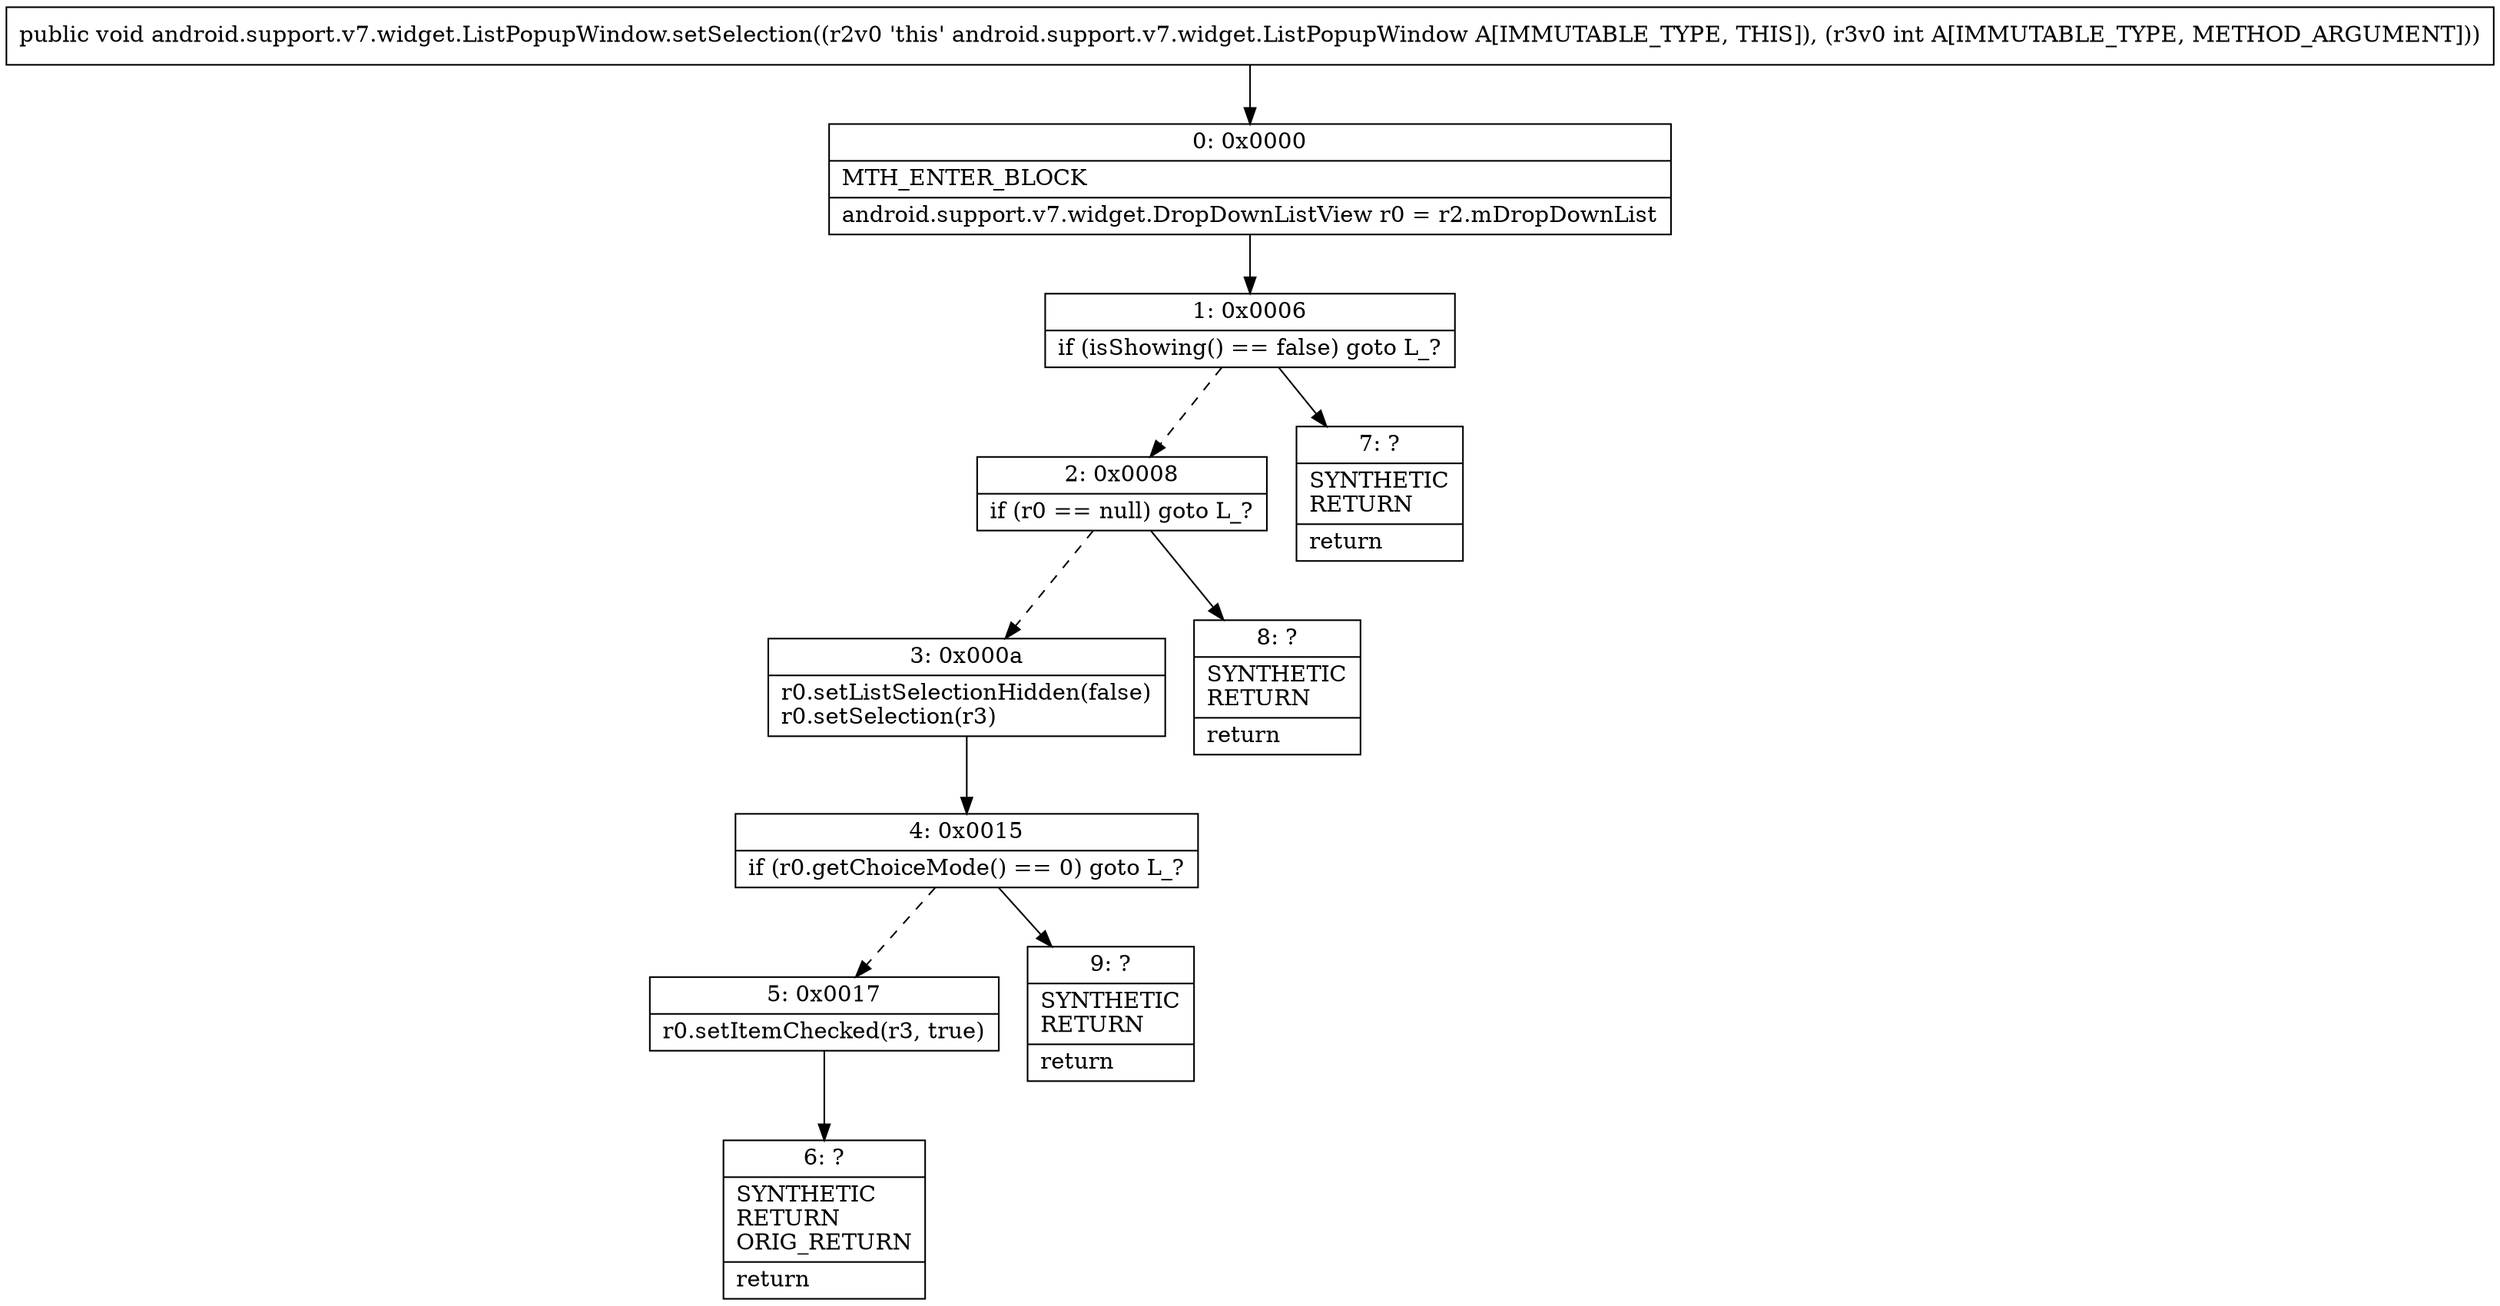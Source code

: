 digraph "CFG forandroid.support.v7.widget.ListPopupWindow.setSelection(I)V" {
Node_0 [shape=record,label="{0\:\ 0x0000|MTH_ENTER_BLOCK\l|android.support.v7.widget.DropDownListView r0 = r2.mDropDownList\l}"];
Node_1 [shape=record,label="{1\:\ 0x0006|if (isShowing() == false) goto L_?\l}"];
Node_2 [shape=record,label="{2\:\ 0x0008|if (r0 == null) goto L_?\l}"];
Node_3 [shape=record,label="{3\:\ 0x000a|r0.setListSelectionHidden(false)\lr0.setSelection(r3)\l}"];
Node_4 [shape=record,label="{4\:\ 0x0015|if (r0.getChoiceMode() == 0) goto L_?\l}"];
Node_5 [shape=record,label="{5\:\ 0x0017|r0.setItemChecked(r3, true)\l}"];
Node_6 [shape=record,label="{6\:\ ?|SYNTHETIC\lRETURN\lORIG_RETURN\l|return\l}"];
Node_7 [shape=record,label="{7\:\ ?|SYNTHETIC\lRETURN\l|return\l}"];
Node_8 [shape=record,label="{8\:\ ?|SYNTHETIC\lRETURN\l|return\l}"];
Node_9 [shape=record,label="{9\:\ ?|SYNTHETIC\lRETURN\l|return\l}"];
MethodNode[shape=record,label="{public void android.support.v7.widget.ListPopupWindow.setSelection((r2v0 'this' android.support.v7.widget.ListPopupWindow A[IMMUTABLE_TYPE, THIS]), (r3v0 int A[IMMUTABLE_TYPE, METHOD_ARGUMENT])) }"];
MethodNode -> Node_0;
Node_0 -> Node_1;
Node_1 -> Node_2[style=dashed];
Node_1 -> Node_7;
Node_2 -> Node_3[style=dashed];
Node_2 -> Node_8;
Node_3 -> Node_4;
Node_4 -> Node_5[style=dashed];
Node_4 -> Node_9;
Node_5 -> Node_6;
}


